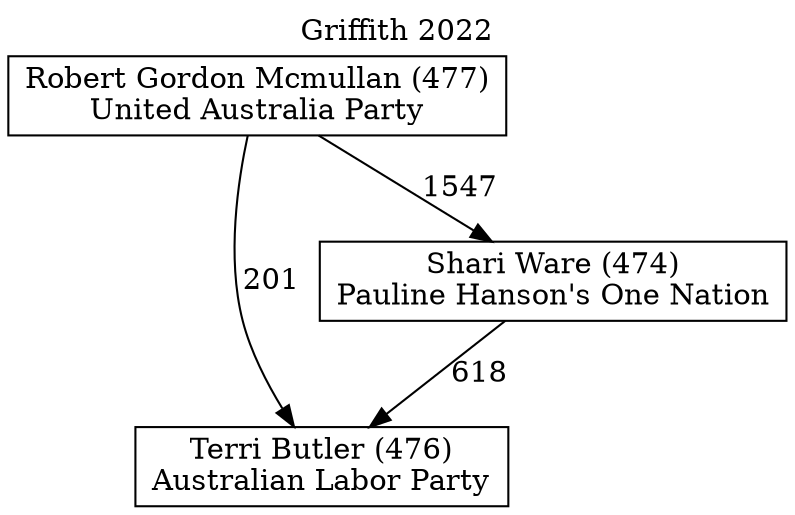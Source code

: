 // House preference flow
digraph "Terri Butler (476)_Griffith_2022" {
	graph [label="Griffith 2022" labelloc=t mclimit=10]
	node [shape=box]
	"Terri Butler (476)" [label="Terri Butler (476)
Australian Labor Party"]
	"Shari Ware (474)" [label="Shari Ware (474)
Pauline Hanson's One Nation"]
	"Robert Gordon Mcmullan (477)" [label="Robert Gordon Mcmullan (477)
United Australia Party"]
	"Shari Ware (474)" -> "Terri Butler (476)" [label=618]
	"Robert Gordon Mcmullan (477)" -> "Shari Ware (474)" [label=1547]
	"Robert Gordon Mcmullan (477)" -> "Terri Butler (476)" [label=201]
}
